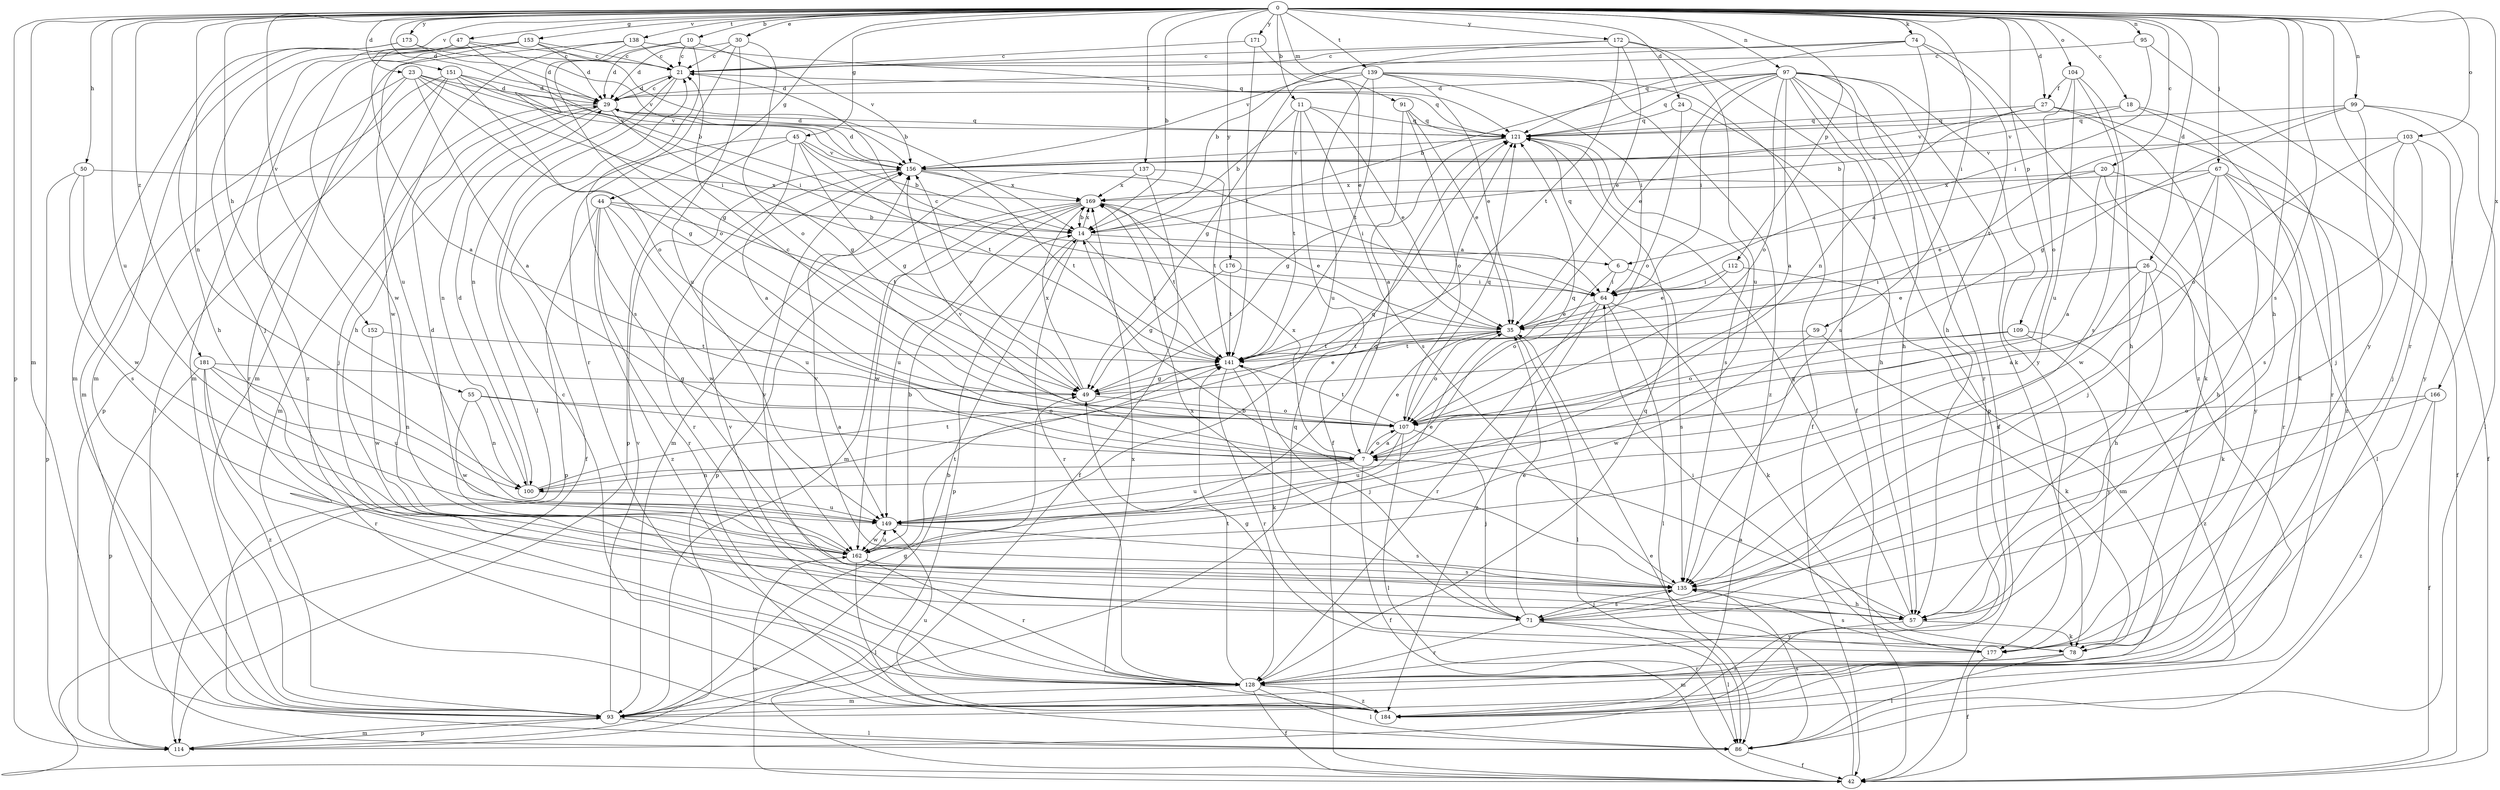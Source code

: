 strict digraph  {
0;
6;
7;
10;
11;
14;
18;
20;
21;
23;
24;
26;
27;
29;
30;
35;
42;
44;
45;
47;
49;
50;
55;
57;
59;
64;
67;
71;
74;
78;
86;
91;
93;
95;
97;
99;
100;
103;
104;
107;
109;
112;
114;
121;
128;
135;
137;
138;
139;
141;
149;
151;
152;
153;
156;
162;
166;
169;
171;
172;
173;
176;
177;
181;
184;
0 -> 10  [label=b];
0 -> 11  [label=b];
0 -> 14  [label=b];
0 -> 18  [label=c];
0 -> 20  [label=c];
0 -> 23  [label=d];
0 -> 24  [label=d];
0 -> 26  [label=d];
0 -> 27  [label=d];
0 -> 29  [label=d];
0 -> 30  [label=e];
0 -> 44  [label=g];
0 -> 45  [label=g];
0 -> 47  [label=g];
0 -> 50  [label=h];
0 -> 55  [label=h];
0 -> 57  [label=h];
0 -> 59  [label=i];
0 -> 67  [label=j];
0 -> 74  [label=k];
0 -> 91  [label=m];
0 -> 93  [label=m];
0 -> 95  [label=n];
0 -> 97  [label=n];
0 -> 99  [label=n];
0 -> 100  [label=n];
0 -> 103  [label=o];
0 -> 104  [label=o];
0 -> 109  [label=p];
0 -> 112  [label=p];
0 -> 114  [label=p];
0 -> 128  [label=r];
0 -> 135  [label=s];
0 -> 137  [label=t];
0 -> 138  [label=t];
0 -> 139  [label=t];
0 -> 149  [label=u];
0 -> 151  [label=v];
0 -> 152  [label=v];
0 -> 153  [label=v];
0 -> 166  [label=x];
0 -> 171  [label=y];
0 -> 172  [label=y];
0 -> 173  [label=y];
0 -> 176  [label=y];
0 -> 181  [label=z];
6 -> 64  [label=i];
6 -> 107  [label=o];
6 -> 121  [label=q];
6 -> 135  [label=s];
7 -> 35  [label=e];
7 -> 42  [label=f];
7 -> 100  [label=n];
7 -> 107  [label=o];
7 -> 121  [label=q];
7 -> 149  [label=u];
7 -> 156  [label=v];
7 -> 169  [label=x];
10 -> 21  [label=c];
10 -> 29  [label=d];
10 -> 107  [label=o];
10 -> 135  [label=s];
10 -> 156  [label=v];
11 -> 14  [label=b];
11 -> 35  [label=e];
11 -> 42  [label=f];
11 -> 121  [label=q];
11 -> 135  [label=s];
11 -> 141  [label=t];
14 -> 6  [label=a];
14 -> 114  [label=p];
14 -> 128  [label=r];
14 -> 141  [label=t];
14 -> 169  [label=x];
18 -> 78  [label=k];
18 -> 121  [label=q];
18 -> 128  [label=r];
18 -> 156  [label=v];
20 -> 6  [label=a];
20 -> 7  [label=a];
20 -> 128  [label=r];
20 -> 169  [label=x];
20 -> 177  [label=y];
21 -> 29  [label=d];
21 -> 86  [label=l];
21 -> 100  [label=n];
21 -> 121  [label=q];
23 -> 7  [label=a];
23 -> 29  [label=d];
23 -> 49  [label=g];
23 -> 64  [label=i];
23 -> 93  [label=m];
23 -> 128  [label=r];
23 -> 156  [label=v];
24 -> 57  [label=h];
24 -> 107  [label=o];
24 -> 121  [label=q];
26 -> 7  [label=a];
26 -> 35  [label=e];
26 -> 57  [label=h];
26 -> 64  [label=i];
26 -> 78  [label=k];
26 -> 135  [label=s];
27 -> 14  [label=b];
27 -> 78  [label=k];
27 -> 121  [label=q];
27 -> 156  [label=v];
27 -> 184  [label=z];
29 -> 21  [label=c];
29 -> 49  [label=g];
29 -> 71  [label=j];
29 -> 93  [label=m];
29 -> 100  [label=n];
29 -> 121  [label=q];
30 -> 21  [label=c];
30 -> 29  [label=d];
30 -> 107  [label=o];
30 -> 128  [label=r];
30 -> 149  [label=u];
35 -> 21  [label=c];
35 -> 86  [label=l];
35 -> 107  [label=o];
35 -> 141  [label=t];
42 -> 35  [label=e];
42 -> 162  [label=w];
44 -> 14  [label=b];
44 -> 114  [label=p];
44 -> 128  [label=r];
44 -> 141  [label=t];
44 -> 149  [label=u];
44 -> 162  [label=w];
44 -> 184  [label=z];
45 -> 7  [label=a];
45 -> 14  [label=b];
45 -> 42  [label=f];
45 -> 49  [label=g];
45 -> 114  [label=p];
45 -> 141  [label=t];
45 -> 156  [label=v];
47 -> 7  [label=a];
47 -> 14  [label=b];
47 -> 21  [label=c];
47 -> 71  [label=j];
47 -> 93  [label=m];
47 -> 156  [label=v];
49 -> 35  [label=e];
49 -> 107  [label=o];
49 -> 156  [label=v];
49 -> 169  [label=x];
50 -> 114  [label=p];
50 -> 135  [label=s];
50 -> 162  [label=w];
50 -> 169  [label=x];
55 -> 7  [label=a];
55 -> 100  [label=n];
55 -> 107  [label=o];
55 -> 162  [label=w];
57 -> 7  [label=a];
57 -> 78  [label=k];
57 -> 121  [label=q];
57 -> 156  [label=v];
57 -> 184  [label=z];
59 -> 78  [label=k];
59 -> 141  [label=t];
59 -> 162  [label=w];
64 -> 35  [label=e];
64 -> 78  [label=k];
64 -> 86  [label=l];
64 -> 128  [label=r];
64 -> 184  [label=z];
67 -> 35  [label=e];
67 -> 42  [label=f];
67 -> 57  [label=h];
67 -> 71  [label=j];
67 -> 86  [label=l];
67 -> 162  [label=w];
67 -> 169  [label=x];
71 -> 35  [label=e];
71 -> 86  [label=l];
71 -> 128  [label=r];
71 -> 135  [label=s];
71 -> 169  [label=x];
71 -> 177  [label=y];
74 -> 21  [label=c];
74 -> 57  [label=h];
74 -> 100  [label=n];
74 -> 121  [label=q];
74 -> 156  [label=v];
74 -> 184  [label=z];
78 -> 86  [label=l];
78 -> 93  [label=m];
78 -> 128  [label=r];
86 -> 42  [label=f];
86 -> 135  [label=s];
91 -> 7  [label=a];
91 -> 35  [label=e];
91 -> 107  [label=o];
91 -> 121  [label=q];
93 -> 14  [label=b];
93 -> 49  [label=g];
93 -> 86  [label=l];
93 -> 114  [label=p];
93 -> 121  [label=q];
93 -> 156  [label=v];
95 -> 21  [label=c];
95 -> 64  [label=i];
95 -> 177  [label=y];
97 -> 7  [label=a];
97 -> 14  [label=b];
97 -> 29  [label=d];
97 -> 35  [label=e];
97 -> 42  [label=f];
97 -> 57  [label=h];
97 -> 64  [label=i];
97 -> 78  [label=k];
97 -> 107  [label=o];
97 -> 114  [label=p];
97 -> 121  [label=q];
97 -> 128  [label=r];
97 -> 135  [label=s];
97 -> 177  [label=y];
99 -> 49  [label=g];
99 -> 71  [label=j];
99 -> 86  [label=l];
99 -> 121  [label=q];
99 -> 141  [label=t];
99 -> 177  [label=y];
100 -> 29  [label=d];
100 -> 121  [label=q];
100 -> 141  [label=t];
100 -> 149  [label=u];
103 -> 42  [label=f];
103 -> 71  [label=j];
103 -> 107  [label=o];
103 -> 135  [label=s];
103 -> 156  [label=v];
104 -> 57  [label=h];
104 -> 107  [label=o];
104 -> 135  [label=s];
104 -> 149  [label=u];
104 -> 27  [label=f];
107 -> 7  [label=a];
107 -> 21  [label=c];
107 -> 71  [label=j];
107 -> 86  [label=l];
107 -> 121  [label=q];
107 -> 141  [label=t];
107 -> 149  [label=u];
109 -> 107  [label=o];
109 -> 141  [label=t];
109 -> 177  [label=y];
109 -> 184  [label=z];
112 -> 35  [label=e];
112 -> 64  [label=i];
112 -> 93  [label=m];
114 -> 93  [label=m];
121 -> 29  [label=d];
121 -> 49  [label=g];
121 -> 135  [label=s];
121 -> 156  [label=v];
128 -> 42  [label=f];
128 -> 86  [label=l];
128 -> 93  [label=m];
128 -> 121  [label=q];
128 -> 141  [label=t];
128 -> 156  [label=v];
128 -> 184  [label=z];
135 -> 14  [label=b];
135 -> 57  [label=h];
135 -> 71  [label=j];
135 -> 156  [label=v];
137 -> 42  [label=f];
137 -> 93  [label=m];
137 -> 141  [label=t];
137 -> 169  [label=x];
138 -> 21  [label=c];
138 -> 49  [label=g];
138 -> 57  [label=h];
138 -> 93  [label=m];
138 -> 121  [label=q];
139 -> 29  [label=d];
139 -> 35  [label=e];
139 -> 42  [label=f];
139 -> 49  [label=g];
139 -> 64  [label=i];
139 -> 141  [label=t];
139 -> 149  [label=u];
139 -> 184  [label=z];
141 -> 49  [label=g];
141 -> 71  [label=j];
141 -> 78  [label=k];
141 -> 128  [label=r];
149 -> 35  [label=e];
149 -> 135  [label=s];
149 -> 162  [label=w];
151 -> 29  [label=d];
151 -> 64  [label=i];
151 -> 86  [label=l];
151 -> 107  [label=o];
151 -> 114  [label=p];
151 -> 156  [label=v];
151 -> 162  [label=w];
152 -> 141  [label=t];
152 -> 162  [label=w];
153 -> 14  [label=b];
153 -> 21  [label=c];
153 -> 29  [label=d];
153 -> 93  [label=m];
153 -> 149  [label=u];
153 -> 162  [label=w];
153 -> 184  [label=z];
156 -> 29  [label=d];
156 -> 64  [label=i];
156 -> 128  [label=r];
156 -> 141  [label=t];
156 -> 169  [label=x];
162 -> 14  [label=b];
162 -> 29  [label=d];
162 -> 86  [label=l];
162 -> 121  [label=q];
162 -> 128  [label=r];
162 -> 135  [label=s];
162 -> 141  [label=t];
162 -> 149  [label=u];
166 -> 42  [label=f];
166 -> 107  [label=o];
166 -> 135  [label=s];
166 -> 184  [label=z];
169 -> 14  [label=b];
169 -> 35  [label=e];
169 -> 93  [label=m];
169 -> 114  [label=p];
169 -> 141  [label=t];
169 -> 149  [label=u];
169 -> 162  [label=w];
171 -> 21  [label=c];
171 -> 35  [label=e];
171 -> 141  [label=t];
172 -> 14  [label=b];
172 -> 21  [label=c];
172 -> 35  [label=e];
172 -> 42  [label=f];
172 -> 141  [label=t];
172 -> 149  [label=u];
173 -> 21  [label=c];
173 -> 29  [label=d];
173 -> 57  [label=h];
173 -> 93  [label=m];
176 -> 49  [label=g];
176 -> 64  [label=i];
176 -> 141  [label=t];
177 -> 42  [label=f];
177 -> 49  [label=g];
177 -> 64  [label=i];
177 -> 135  [label=s];
181 -> 49  [label=g];
181 -> 100  [label=n];
181 -> 114  [label=p];
181 -> 128  [label=r];
181 -> 149  [label=u];
181 -> 184  [label=z];
184 -> 21  [label=c];
184 -> 149  [label=u];
184 -> 169  [label=x];
}
